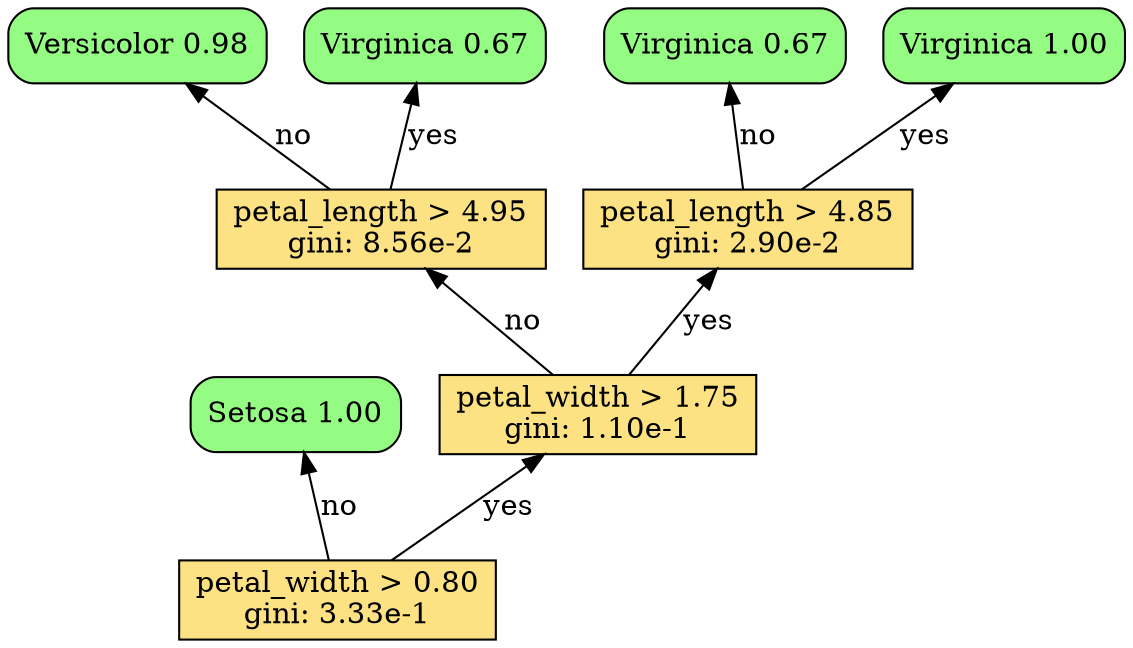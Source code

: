 digraph {
rankdir = BT;
subgraph{
node1 [label="petal_width > 0.80\ngini: 3.33e-1", shape="box", style="filled", fillcolor="#fce283"];
node3 [label="Setosa 1.00", shape="box", style="rounded,filled", fillcolor="#95fc83"];
node2 [label="petal_width > 1.75\ngini: 1.10e-1", shape="box", style="filled", fillcolor="#fce283"];
node5 [label="petal_length > 4.95\ngini: 8.56e-2", shape="box", style="filled", fillcolor="#fce283"];
node11 [label="Versicolor 0.98", shape="box", style="rounded,filled", fillcolor="#95fc83"];
node10 [label="Virginica 0.67", shape="box", style="rounded,filled", fillcolor="#95fc83"];
node4 [label="petal_length > 4.85\ngini: 2.90e-2", shape="box", style="filled", fillcolor="#fce283"];
node9 [label="Virginica 0.67", shape="box", style="rounded,filled", fillcolor="#95fc83"];
node8 [label="Virginica 1.00", shape="box", style="rounded,filled", fillcolor="#95fc83"];
node1 -> node3 [label="no"]
node1 -> node2 [label="yes"]
node2 -> node5 [label="no"]
node5 -> node11 [label="no"]
node5 -> node10 [label="yes"]
node2 -> node4 [label="yes"]
node4 -> node9 [label="no"]
node4 -> node8 [label="yes"]
{rank = same; node1;}
{rank = same; node3; node2;}
{rank = same; node5; node4;}
{rank = same; node11; node10; node9; node8;}
}
}